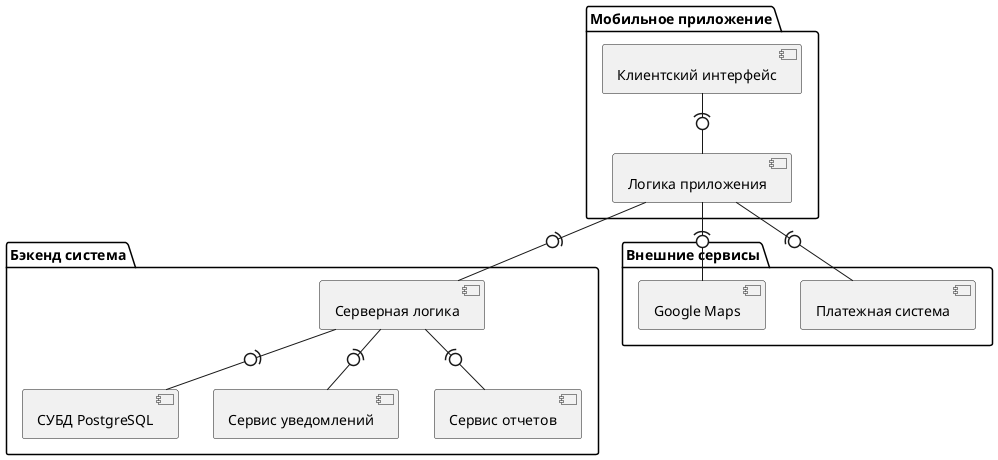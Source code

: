 @startuml
package "Мобильное приложение" {
  component "Клиентский интерфейс" as ClientInterface
  component "Логика приложения" as AppLogic
}

package "Бэкенд система" {
  component "Серверная логика" as ServerLogic
  component "СУБД PostgreSQL" as Database
  
  component "Сервис уведомлений" as Notifications
  component "Сервис отчетов" as ReportService
}

package "Внешние сервисы" {
  component "Платежная система" as PaymentSystem
  component "Google Maps" as GoogleMaps
}

ClientInterface -(0- AppLogic
AppLogic -(0- ServerLogic
AppLogic -(0- PaymentSystem
AppLogic -(0- GoogleMaps

ServerLogic -(0- Database
ServerLogic -(0- Notifications
ServerLogic -(0- ReportService
@enduml